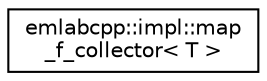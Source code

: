 digraph "Graphical Class Hierarchy"
{
 // LATEX_PDF_SIZE
  edge [fontname="Helvetica",fontsize="10",labelfontname="Helvetica",labelfontsize="10"];
  node [fontname="Helvetica",fontsize="10",shape=record];
  rankdir="LR";
  Node0 [label="emlabcpp::impl::map\l_f_collector\< T \>",height=0.2,width=0.4,color="black", fillcolor="white", style="filled",URL="$structemlabcpp_1_1impl_1_1map__f__collector_3_01T_01_4.html",tooltip=" "];
}
